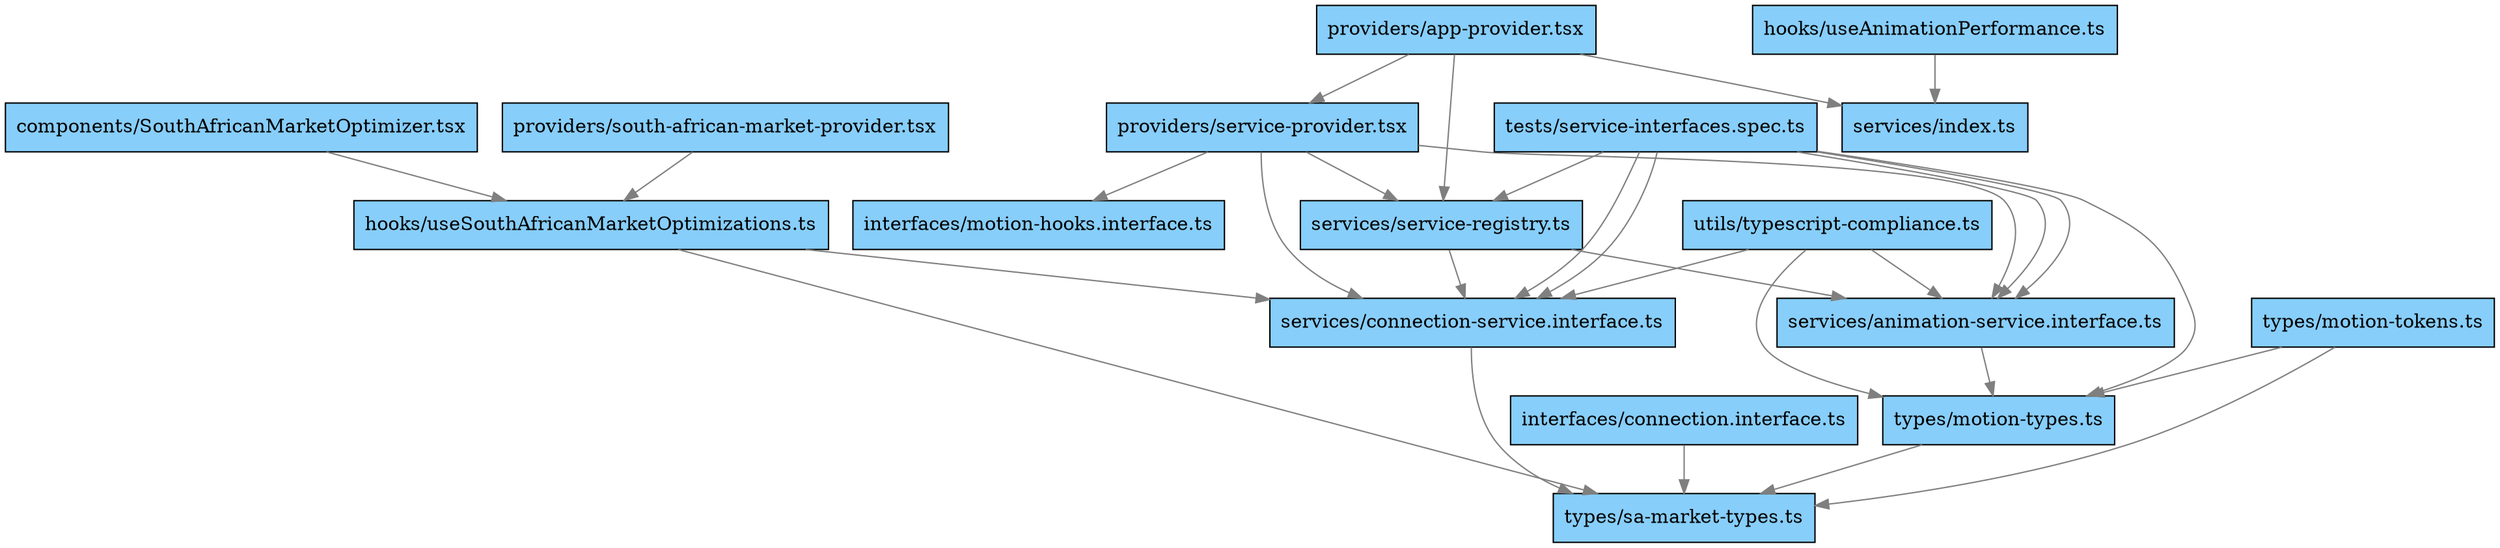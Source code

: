 digraph "Frontend Shared Components" {
  rankdir="TB";
  node [shape=box, style=filled, fillcolor=lightskyblue];
  edge [color=gray50, fontcolor=gray50];

  components_SouthAfricanMarketOptimizer_tsx [label="components/SouthAfricanMarketOptimizer.tsx"];
  hooks_useSouthAfricanMarketOptimizations_ts [label="hooks/useSouthAfricanMarketOptimizations.ts"];
  hooks_useAnimationPerformance_ts [label="hooks/useAnimationPerformance.ts"];
  services_index_ts [label="services/index.ts"];
  types_sa_market_types_ts [label="types/sa-market-types.ts"];
  services_connection_service_interface_ts [label="services/connection-service.interface.ts"];
  interfaces_connection_interface_ts [label="interfaces/connection.interface.ts"];
  providers_app_provider_tsx [label="providers/app-provider.tsx"];
  providers_service_provider_tsx [label="providers/service-provider.tsx"];
  services_service_registry_ts [label="services/service-registry.ts"];
  services_animation_service_interface_ts [label="services/animation-service.interface.ts"];
  interfaces_motion_hooks_interface_ts [label="interfaces/motion-hooks.interface.ts"];
  providers_south_african_market_provider_tsx [label="providers/south-african-market-provider.tsx"];
  types_motion_types_ts [label="types/motion-types.ts"];
  tests_service_interfaces_spec_ts [label="tests/service-interfaces.spec.ts"];
  types_motion_tokens_ts [label="types/motion-tokens.ts"];
  utils_typescript_compliance_ts [label="utils/typescript-compliance.ts"];

  components_SouthAfricanMarketOptimizer_tsx -> hooks_useSouthAfricanMarketOptimizations_ts;
  hooks_useAnimationPerformance_ts -> services_index_ts;
  hooks_useSouthAfricanMarketOptimizations_ts -> types_sa_market_types_ts;
  hooks_useSouthAfricanMarketOptimizations_ts -> services_connection_service_interface_ts;
  interfaces_connection_interface_ts -> types_sa_market_types_ts;
  providers_app_provider_tsx -> providers_service_provider_tsx;
  providers_app_provider_tsx -> services_index_ts;
  providers_app_provider_tsx -> services_service_registry_ts;
  providers_service_provider_tsx -> services_animation_service_interface_ts;
  providers_service_provider_tsx -> services_connection_service_interface_ts;
  providers_service_provider_tsx -> services_service_registry_ts;
  providers_service_provider_tsx -> interfaces_motion_hooks_interface_ts;
  providers_south_african_market_provider_tsx -> hooks_useSouthAfricanMarketOptimizations_ts;
  services_animation_service_interface_ts -> types_motion_types_ts;
  services_connection_service_interface_ts -> types_sa_market_types_ts;
  services_service_registry_ts -> services_animation_service_interface_ts;
  services_service_registry_ts -> services_connection_service_interface_ts;
  tests_service_interfaces_spec_ts -> services_connection_service_interface_ts;
  tests_service_interfaces_spec_ts -> services_connection_service_interface_ts;
  tests_service_interfaces_spec_ts -> services_animation_service_interface_ts;
  tests_service_interfaces_spec_ts -> types_motion_types_ts;
  tests_service_interfaces_spec_ts -> services_animation_service_interface_ts;
  tests_service_interfaces_spec_ts -> services_service_registry_ts;
  types_motion_tokens_ts -> types_motion_types_ts;
  types_motion_tokens_ts -> types_sa_market_types_ts;
  types_motion_types_ts -> types_sa_market_types_ts;
  utils_typescript_compliance_ts -> services_animation_service_interface_ts;
  utils_typescript_compliance_ts -> services_connection_service_interface_ts;
  utils_typescript_compliance_ts -> types_motion_types_ts;
}
